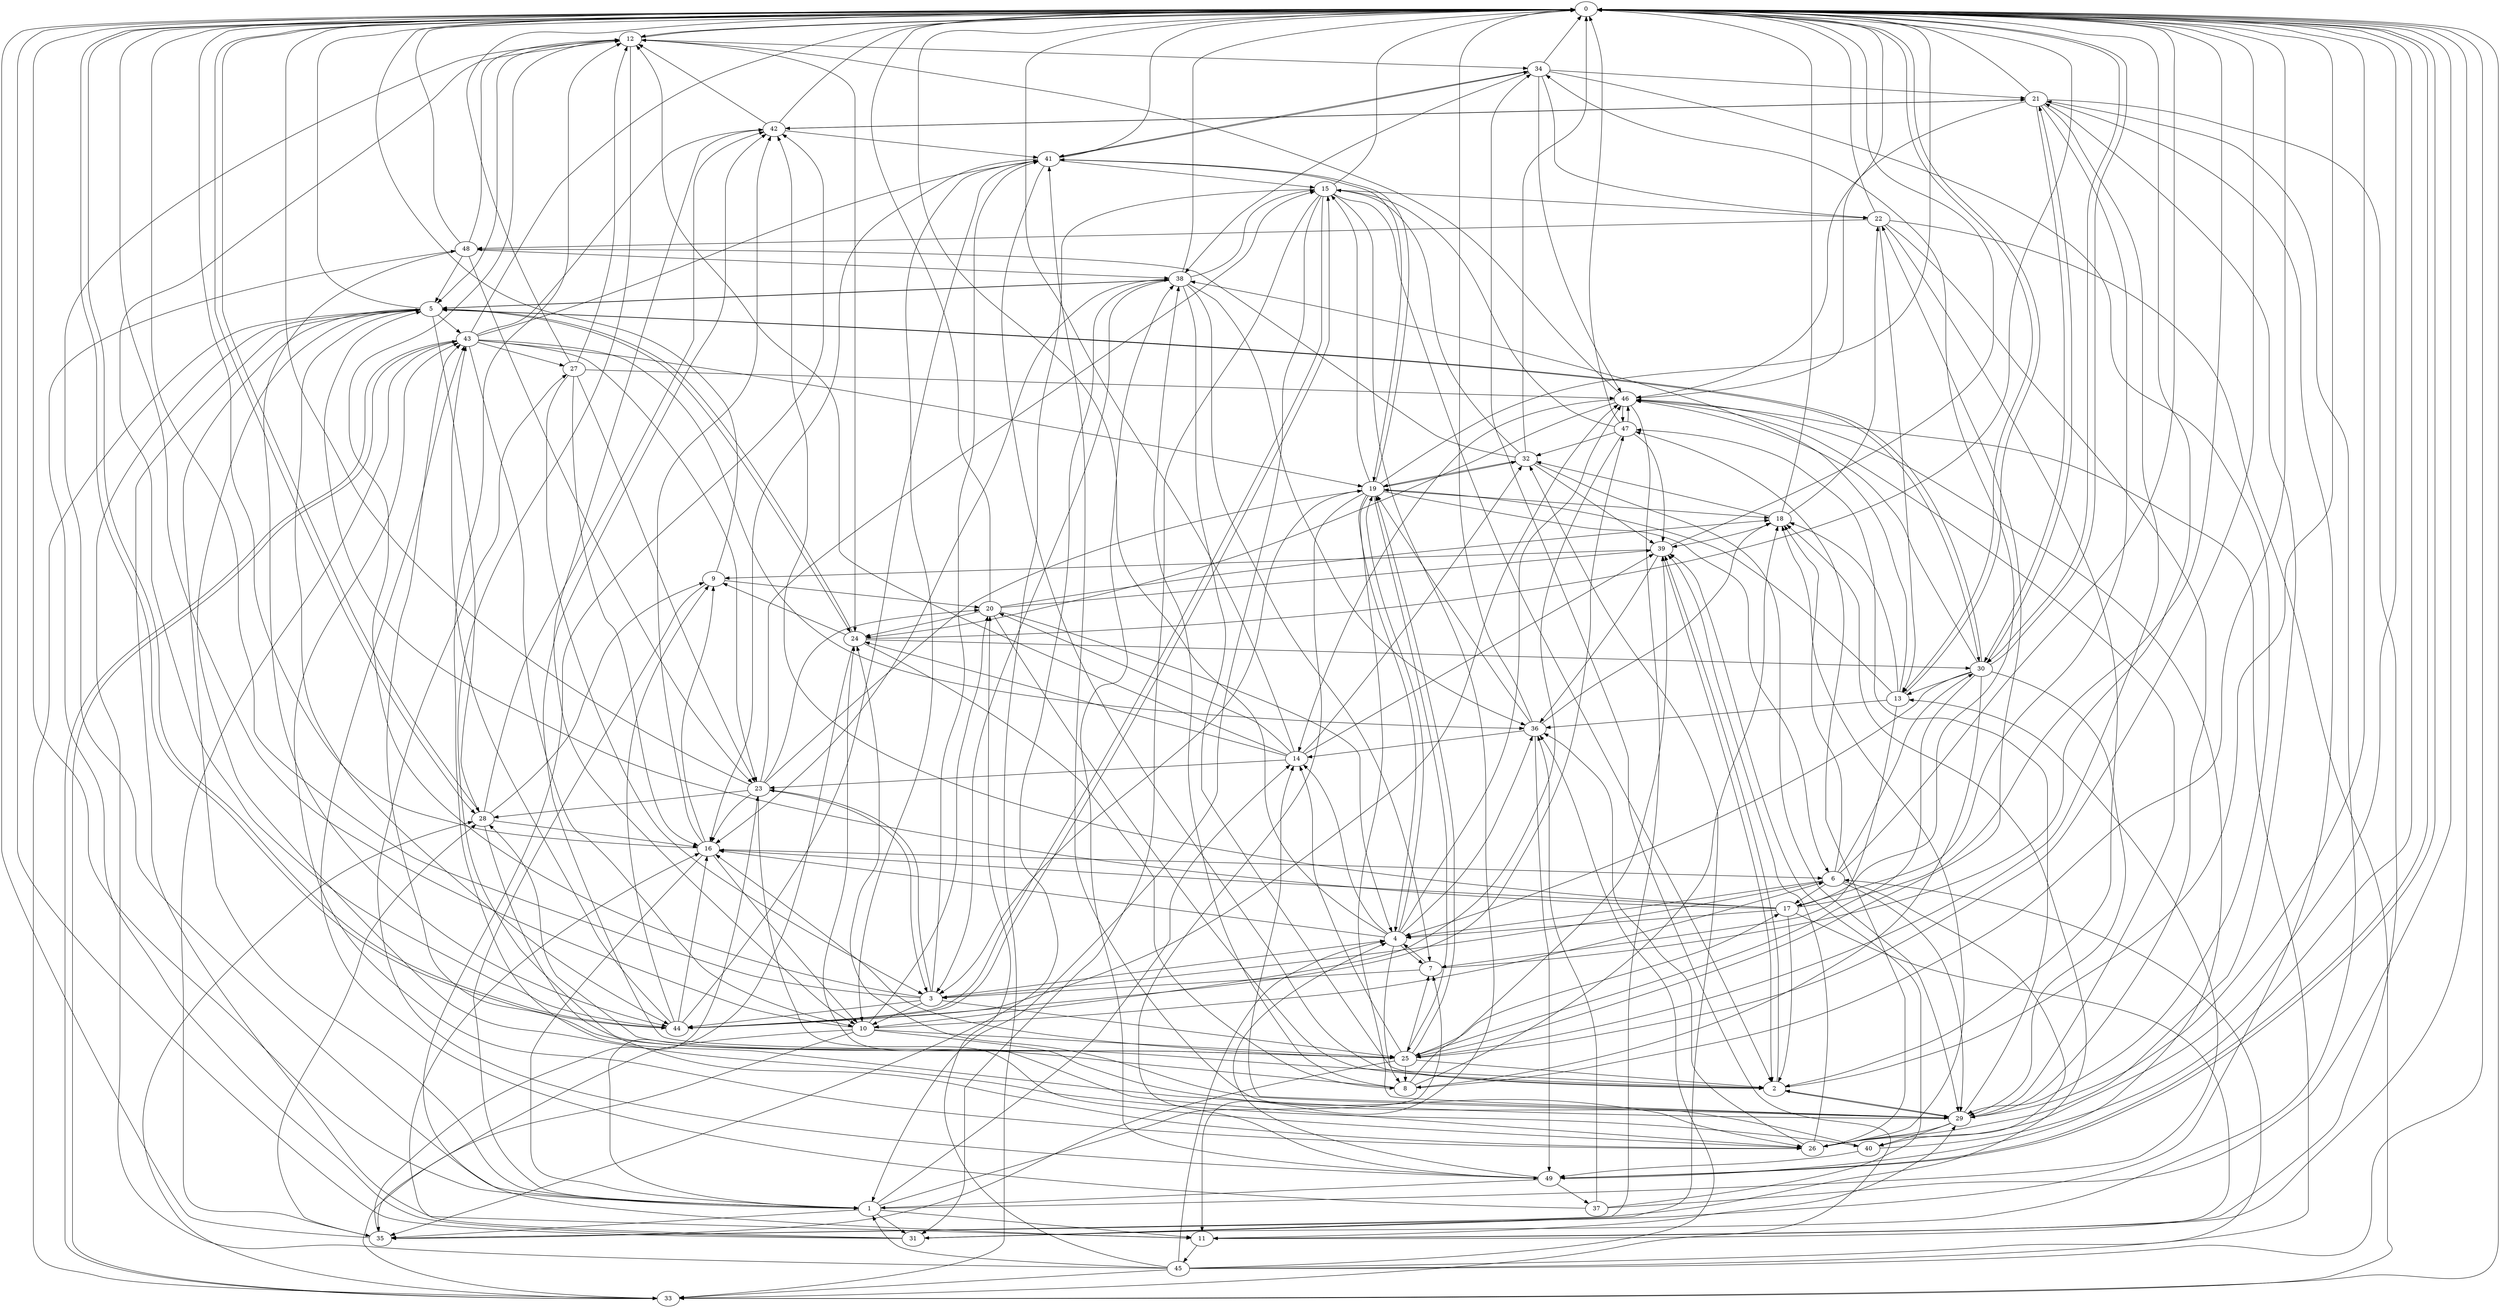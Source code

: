 strict digraph "" {
	0	 [component_delay=3];
	12	 [component_delay=3];
	0 -> 12	 [wire_delay=1];
	13	 [component_delay=3];
	0 -> 13	 [wire_delay=1];
	28	 [component_delay=3];
	0 -> 28	 [wire_delay=1];
	30	 [component_delay=3];
	0 -> 30	 [wire_delay=1];
	44	 [component_delay=3];
	0 -> 44	 [wire_delay=1];
	49	 [component_delay=3];
	0 -> 49	 [wire_delay=1];
	1	 [component_delay=3];
	1 -> 0	 [wire_delay=1];
	7	 [component_delay=3];
	1 -> 7	 [wire_delay=1];
	11	 [component_delay=3];
	1 -> 11	 [wire_delay=1];
	1 -> 13	 [wire_delay=1];
	14	 [component_delay=3];
	1 -> 14	 [wire_delay=1];
	31	 [component_delay=3];
	1 -> 31	 [wire_delay=1];
	35	 [component_delay=3];
	1 -> 35	 [wire_delay=1];
	2	 [component_delay=3];
	2 -> 0	 [wire_delay=1];
	29	 [component_delay=3];
	2 -> 29	 [wire_delay=1];
	39	 [component_delay=3];
	2 -> 39	 [wire_delay=1];
	3	 [component_delay=3];
	3 -> 0	 [wire_delay=1];
	4	 [component_delay=3];
	3 -> 4	 [wire_delay=1];
	10	 [component_delay=3];
	3 -> 10	 [wire_delay=1];
	3 -> 12	 [wire_delay=1];
	23	 [component_delay=3];
	3 -> 23	 [wire_delay=1];
	25	 [component_delay=3];
	3 -> 25	 [wire_delay=1];
	41	 [component_delay=3];
	3 -> 41	 [wire_delay=1];
	3 -> 44	 [wire_delay=1];
	4 -> 0	 [wire_delay=1];
	4 -> 7	 [wire_delay=1];
	8	 [component_delay=3];
	4 -> 8	 [wire_delay=1];
	4 -> 14	 [wire_delay=1];
	16	 [component_delay=3];
	4 -> 16	 [wire_delay=1];
	19	 [component_delay=3];
	4 -> 19	 [wire_delay=1];
	36	 [component_delay=3];
	4 -> 36	 [wire_delay=1];
	46	 [component_delay=3];
	4 -> 46	 [wire_delay=1];
	5	 [component_delay=3];
	5 -> 0	 [wire_delay=1];
	5 -> 1	 [wire_delay=1];
	5 -> 11	 [wire_delay=1];
	24	 [component_delay=3];
	5 -> 24	 [wire_delay=1];
	5 -> 28	 [wire_delay=1];
	5 -> 30	 [wire_delay=1];
	38	 [component_delay=3];
	5 -> 38	 [wire_delay=1];
	40	 [component_delay=3];
	5 -> 40	 [wire_delay=1];
	43	 [component_delay=3];
	5 -> 43	 [wire_delay=1];
	5 -> 44	 [wire_delay=1];
	6	 [component_delay=3];
	6 -> 0	 [wire_delay=1];
	6 -> 3	 [wire_delay=1];
	6 -> 4	 [wire_delay=1];
	17	 [component_delay=3];
	6 -> 17	 [wire_delay=1];
	18	 [component_delay=3];
	6 -> 18	 [wire_delay=1];
	6 -> 29	 [wire_delay=1];
	6 -> 30	 [wire_delay=1];
	6 -> 40	 [wire_delay=1];
	7 -> 0	 [wire_delay=1];
	7 -> 3	 [wire_delay=1];
	7 -> 4	 [wire_delay=1];
	8 -> 0	 [wire_delay=1];
	8 -> 18	 [wire_delay=1];
	8 -> 38	 [wire_delay=1];
	8 -> 39	 [wire_delay=1];
	8 -> 43	 [wire_delay=1];
	9	 [component_delay=3];
	9 -> 0	 [wire_delay=1];
	9 -> 1	 [wire_delay=1];
	20	 [component_delay=3];
	9 -> 20	 [wire_delay=1];
	10 -> 0	 [wire_delay=1];
	10 -> 6	 [wire_delay=1];
	10 -> 20	 [wire_delay=1];
	10 -> 25	 [wire_delay=1];
	26	 [component_delay=3];
	10 -> 26	 [wire_delay=1];
	33	 [component_delay=3];
	10 -> 33	 [wire_delay=1];
	10 -> 35	 [wire_delay=1];
	11 -> 0	 [wire_delay=1];
	11 -> 29	 [wire_delay=1];
	42	 [component_delay=3];
	11 -> 42	 [wire_delay=1];
	45	 [component_delay=3];
	11 -> 45	 [wire_delay=1];
	12 -> 0	 [wire_delay=1];
	12 -> 1	 [wire_delay=1];
	12 -> 2	 [wire_delay=1];
	12 -> 5	 [wire_delay=1];
	12 -> 24	 [wire_delay=1];
	34	 [component_delay=3];
	12 -> 34	 [wire_delay=1];
	13 -> 0	 [wire_delay=1];
	13 -> 7	 [wire_delay=1];
	13 -> 18	 [wire_delay=1];
	13 -> 19	 [wire_delay=1];
	13 -> 36	 [wire_delay=1];
	13 -> 38	 [wire_delay=1];
	14 -> 0	 [wire_delay=1];
	14 -> 12	 [wire_delay=1];
	14 -> 20	 [wire_delay=1];
	14 -> 23	 [wire_delay=1];
	14 -> 24	 [wire_delay=1];
	32	 [component_delay=3];
	14 -> 32	 [wire_delay=1];
	14 -> 39	 [wire_delay=1];
	15	 [component_delay=3];
	15 -> 0	 [wire_delay=1];
	15 -> 1	 [wire_delay=1];
	15 -> 2	 [wire_delay=1];
	15 -> 11	 [wire_delay=1];
	22	 [component_delay=3];
	15 -> 22	 [wire_delay=1];
	15 -> 31	 [wire_delay=1];
	15 -> 33	 [wire_delay=1];
	15 -> 44	 [wire_delay=1];
	16 -> 0	 [wire_delay=1];
	16 -> 1	 [wire_delay=1];
	16 -> 6	 [wire_delay=1];
	16 -> 9	 [wire_delay=1];
	16 -> 10	 [wire_delay=1];
	16 -> 42	 [wire_delay=1];
	17 -> 0	 [wire_delay=1];
	17 -> 2	 [wire_delay=1];
	17 -> 4	 [wire_delay=1];
	17 -> 5	 [wire_delay=1];
	17 -> 11	 [wire_delay=1];
	17 -> 16	 [wire_delay=1];
	17 -> 34	 [wire_delay=1];
	17 -> 42	 [wire_delay=1];
	18 -> 0	 [wire_delay=1];
	18 -> 22	 [wire_delay=1];
	18 -> 32	 [wire_delay=1];
	18 -> 39	 [wire_delay=1];
	19 -> 0	 [wire_delay=1];
	19 -> 3	 [wire_delay=1];
	19 -> 4	 [wire_delay=1];
	19 -> 6	 [wire_delay=1];
	19 -> 15	 [wire_delay=1];
	19 -> 18	 [wire_delay=1];
	19 -> 25	 [wire_delay=1];
	19 -> 29	 [wire_delay=1];
	19 -> 32	 [wire_delay=1];
	19 -> 41	 [wire_delay=1];
	19 -> 49	 [wire_delay=1];
	20 -> 0	 [wire_delay=1];
	20 -> 2	 [wire_delay=1];
	20 -> 4	 [wire_delay=1];
	20 -> 18	 [wire_delay=1];
	20 -> 24	 [wire_delay=1];
	20 -> 39	 [wire_delay=1];
	21	 [component_delay=3];
	21 -> 0	 [wire_delay=1];
	21 -> 11	 [wire_delay=1];
	21 -> 17	 [wire_delay=1];
	21 -> 25	 [wire_delay=1];
	21 -> 30	 [wire_delay=1];
	21 -> 35	 [wire_delay=1];
	21 -> 42	 [wire_delay=1];
	21 -> 46	 [wire_delay=1];
	22 -> 0	 [wire_delay=1];
	22 -> 2	 [wire_delay=1];
	22 -> 13	 [wire_delay=1];
	22 -> 29	 [wire_delay=1];
	22 -> 33	 [wire_delay=1];
	48	 [component_delay=3];
	22 -> 48	 [wire_delay=1];
	23 -> 0	 [wire_delay=1];
	23 -> 3	 [wire_delay=1];
	23 -> 15	 [wire_delay=1];
	23 -> 16	 [wire_delay=1];
	23 -> 19	 [wire_delay=1];
	23 -> 20	 [wire_delay=1];
	23 -> 26	 [wire_delay=1];
	23 -> 28	 [wire_delay=1];
	24 -> 0	 [wire_delay=1];
	24 -> 1	 [wire_delay=1];
	24 -> 5	 [wire_delay=1];
	24 -> 8	 [wire_delay=1];
	24 -> 9	 [wire_delay=1];
	24 -> 30	 [wire_delay=1];
	25 -> 0	 [wire_delay=1];
	25 -> 2	 [wire_delay=1];
	25 -> 7	 [wire_delay=1];
	25 -> 8	 [wire_delay=1];
	25 -> 14	 [wire_delay=1];
	25 -> 16	 [wire_delay=1];
	25 -> 17	 [wire_delay=1];
	25 -> 19	 [wire_delay=1];
	25 -> 22	 [wire_delay=1];
	25 -> 28	 [wire_delay=1];
	25 -> 35	 [wire_delay=1];
	25 -> 42	 [wire_delay=1];
	26 -> 0	 [wire_delay=1];
	26 -> 18	 [wire_delay=1];
	26 -> 21	 [wire_delay=1];
	26 -> 24	 [wire_delay=1];
	26 -> 36	 [wire_delay=1];
	26 -> 39	 [wire_delay=1];
	26 -> 43	 [wire_delay=1];
	47	 [component_delay=3];
	26 -> 47	 [wire_delay=1];
	27	 [component_delay=3];
	27 -> 0	 [wire_delay=1];
	27 -> 3	 [wire_delay=1];
	27 -> 12	 [wire_delay=1];
	27 -> 16	 [wire_delay=1];
	27 -> 23	 [wire_delay=1];
	27 -> 46	 [wire_delay=1];
	28 -> 0	 [wire_delay=1];
	28 -> 9	 [wire_delay=1];
	28 -> 16	 [wire_delay=1];
	28 -> 26	 [wire_delay=1];
	28 -> 42	 [wire_delay=1];
	29 -> 0	 [wire_delay=1];
	29 -> 2	 [wire_delay=1];
	29 -> 12	 [wire_delay=1];
	29 -> 14	 [wire_delay=1];
	29 -> 24	 [wire_delay=1];
	29 -> 26	 [wire_delay=1];
	29 -> 40	 [wire_delay=1];
	29 -> 46	 [wire_delay=1];
	29 -> 47	 [wire_delay=1];
	30 -> 0	 [wire_delay=1];
	30 -> 4	 [wire_delay=1];
	30 -> 5	 [wire_delay=1];
	30 -> 8	 [wire_delay=1];
	30 -> 13	 [wire_delay=1];
	30 -> 21	 [wire_delay=1];
	30 -> 25	 [wire_delay=1];
	30 -> 29	 [wire_delay=1];
	30 -> 46	 [wire_delay=1];
	31 -> 0	 [wire_delay=1];
	31 -> 16	 [wire_delay=1];
	31 -> 21	 [wire_delay=1];
	31 -> 32	 [wire_delay=1];
	31 -> 48	 [wire_delay=1];
	32 -> 0	 [wire_delay=1];
	32 -> 15	 [wire_delay=1];
	32 -> 19	 [wire_delay=1];
	32 -> 29	 [wire_delay=1];
	32 -> 39	 [wire_delay=1];
	32 -> 48	 [wire_delay=1];
	33 -> 0	 [wire_delay=1];
	33 -> 5	 [wire_delay=1];
	33 -> 28	 [wire_delay=1];
	33 -> 34	 [wire_delay=1];
	33 -> 43	 [wire_delay=1];
	34 -> 0	 [wire_delay=1];
	34 -> 21	 [wire_delay=1];
	34 -> 22	 [wire_delay=1];
	34 -> 29	 [wire_delay=1];
	34 -> 38	 [wire_delay=1];
	34 -> 41	 [wire_delay=1];
	34 -> 46	 [wire_delay=1];
	35 -> 0	 [wire_delay=1];
	35 -> 18	 [wire_delay=1];
	35 -> 23	 [wire_delay=1];
	35 -> 28	 [wire_delay=1];
	36 -> 0	 [wire_delay=1];
	36 -> 14	 [wire_delay=1];
	36 -> 18	 [wire_delay=1];
	36 -> 19	 [wire_delay=1];
	36 -> 49	 [wire_delay=1];
	37	 [component_delay=3];
	37 -> 0	 [wire_delay=1];
	37 -> 36	 [wire_delay=1];
	37 -> 39	 [wire_delay=1];
	37 -> 43	 [wire_delay=1];
	38 -> 0	 [wire_delay=1];
	38 -> 2	 [wire_delay=1];
	38 -> 3	 [wire_delay=1];
	38 -> 5	 [wire_delay=1];
	38 -> 7	 [wire_delay=1];
	38 -> 15	 [wire_delay=1];
	38 -> 16	 [wire_delay=1];
	38 -> 35	 [wire_delay=1];
	38 -> 36	 [wire_delay=1];
	39 -> 0	 [wire_delay=1];
	39 -> 2	 [wire_delay=1];
	39 -> 9	 [wire_delay=1];
	39 -> 36	 [wire_delay=1];
	40 -> 0	 [wire_delay=1];
	40 -> 41	 [wire_delay=1];
	40 -> 49	 [wire_delay=1];
	41 -> 0	 [wire_delay=1];
	41 -> 2	 [wire_delay=1];
	41 -> 10	 [wire_delay=1];
	41 -> 15	 [wire_delay=1];
	41 -> 16	 [wire_delay=1];
	41 -> 19	 [wire_delay=1];
	41 -> 34	 [wire_delay=1];
	42 -> 0	 [wire_delay=1];
	42 -> 10	 [wire_delay=1];
	42 -> 12	 [wire_delay=1];
	42 -> 21	 [wire_delay=1];
	42 -> 41	 [wire_delay=1];
	43 -> 0	 [wire_delay=1];
	43 -> 10	 [wire_delay=1];
	43 -> 19	 [wire_delay=1];
	43 -> 23	 [wire_delay=1];
	43 -> 27	 [wire_delay=1];
	43 -> 33	 [wire_delay=1];
	43 -> 35	 [wire_delay=1];
	43 -> 36	 [wire_delay=1];
	43 -> 41	 [wire_delay=1];
	43 -> 42	 [wire_delay=1];
	44 -> 0	 [wire_delay=1];
	44 -> 9	 [wire_delay=1];
	44 -> 12	 [wire_delay=1];
	44 -> 15	 [wire_delay=1];
	44 -> 16	 [wire_delay=1];
	44 -> 41	 [wire_delay=1];
	44 -> 43	 [wire_delay=1];
	44 -> 46	 [wire_delay=1];
	44 -> 47	 [wire_delay=1];
	45 -> 0	 [wire_delay=1];
	45 -> 1	 [wire_delay=1];
	45 -> 4	 [wire_delay=1];
	45 -> 5	 [wire_delay=1];
	45 -> 6	 [wire_delay=1];
	45 -> 20	 [wire_delay=1];
	45 -> 33	 [wire_delay=1];
	45 -> 36	 [wire_delay=1];
	45 -> 46	 [wire_delay=1];
	46 -> 0	 [wire_delay=1];
	46 -> 12	 [wire_delay=1];
	46 -> 14	 [wire_delay=1];
	46 -> 24	 [wire_delay=1];
	46 -> 31	 [wire_delay=1];
	46 -> 47	 [wire_delay=1];
	47 -> 0	 [wire_delay=1];
	47 -> 10	 [wire_delay=1];
	47 -> 15	 [wire_delay=1];
	47 -> 32	 [wire_delay=1];
	47 -> 39	 [wire_delay=1];
	47 -> 46	 [wire_delay=1];
	48 -> 0	 [wire_delay=1];
	48 -> 5	 [wire_delay=1];
	48 -> 12	 [wire_delay=1];
	48 -> 23	 [wire_delay=1];
	48 -> 38	 [wire_delay=1];
	48 -> 44	 [wire_delay=1];
	49 -> 0	 [wire_delay=1];
	49 -> 1	 [wire_delay=1];
	49 -> 4	 [wire_delay=1];
	49 -> 27	 [wire_delay=1];
	49 -> 37	 [wire_delay=1];
	49 -> 38	 [wire_delay=1];
	49 -> 46	 [wire_delay=1];
}
